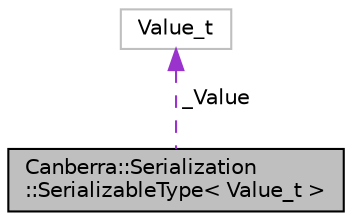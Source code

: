 digraph "Canberra::Serialization::SerializableType&lt; Value_t &gt;"
{
  edge [fontname="Helvetica",fontsize="10",labelfontname="Helvetica",labelfontsize="10"];
  node [fontname="Helvetica",fontsize="10",shape=record];
  Node1 [label="Canberra::Serialization\l::SerializableType\< Value_t \>",height=0.2,width=0.4,color="black", fillcolor="grey75", style="filled", fontcolor="black"];
  Node2 -> Node1 [dir="back",color="darkorchid3",fontsize="10",style="dashed",label=" _Value" ,fontname="Helvetica"];
  Node2 [label="Value_t",height=0.2,width=0.4,color="grey75", fillcolor="white", style="filled"];
}
